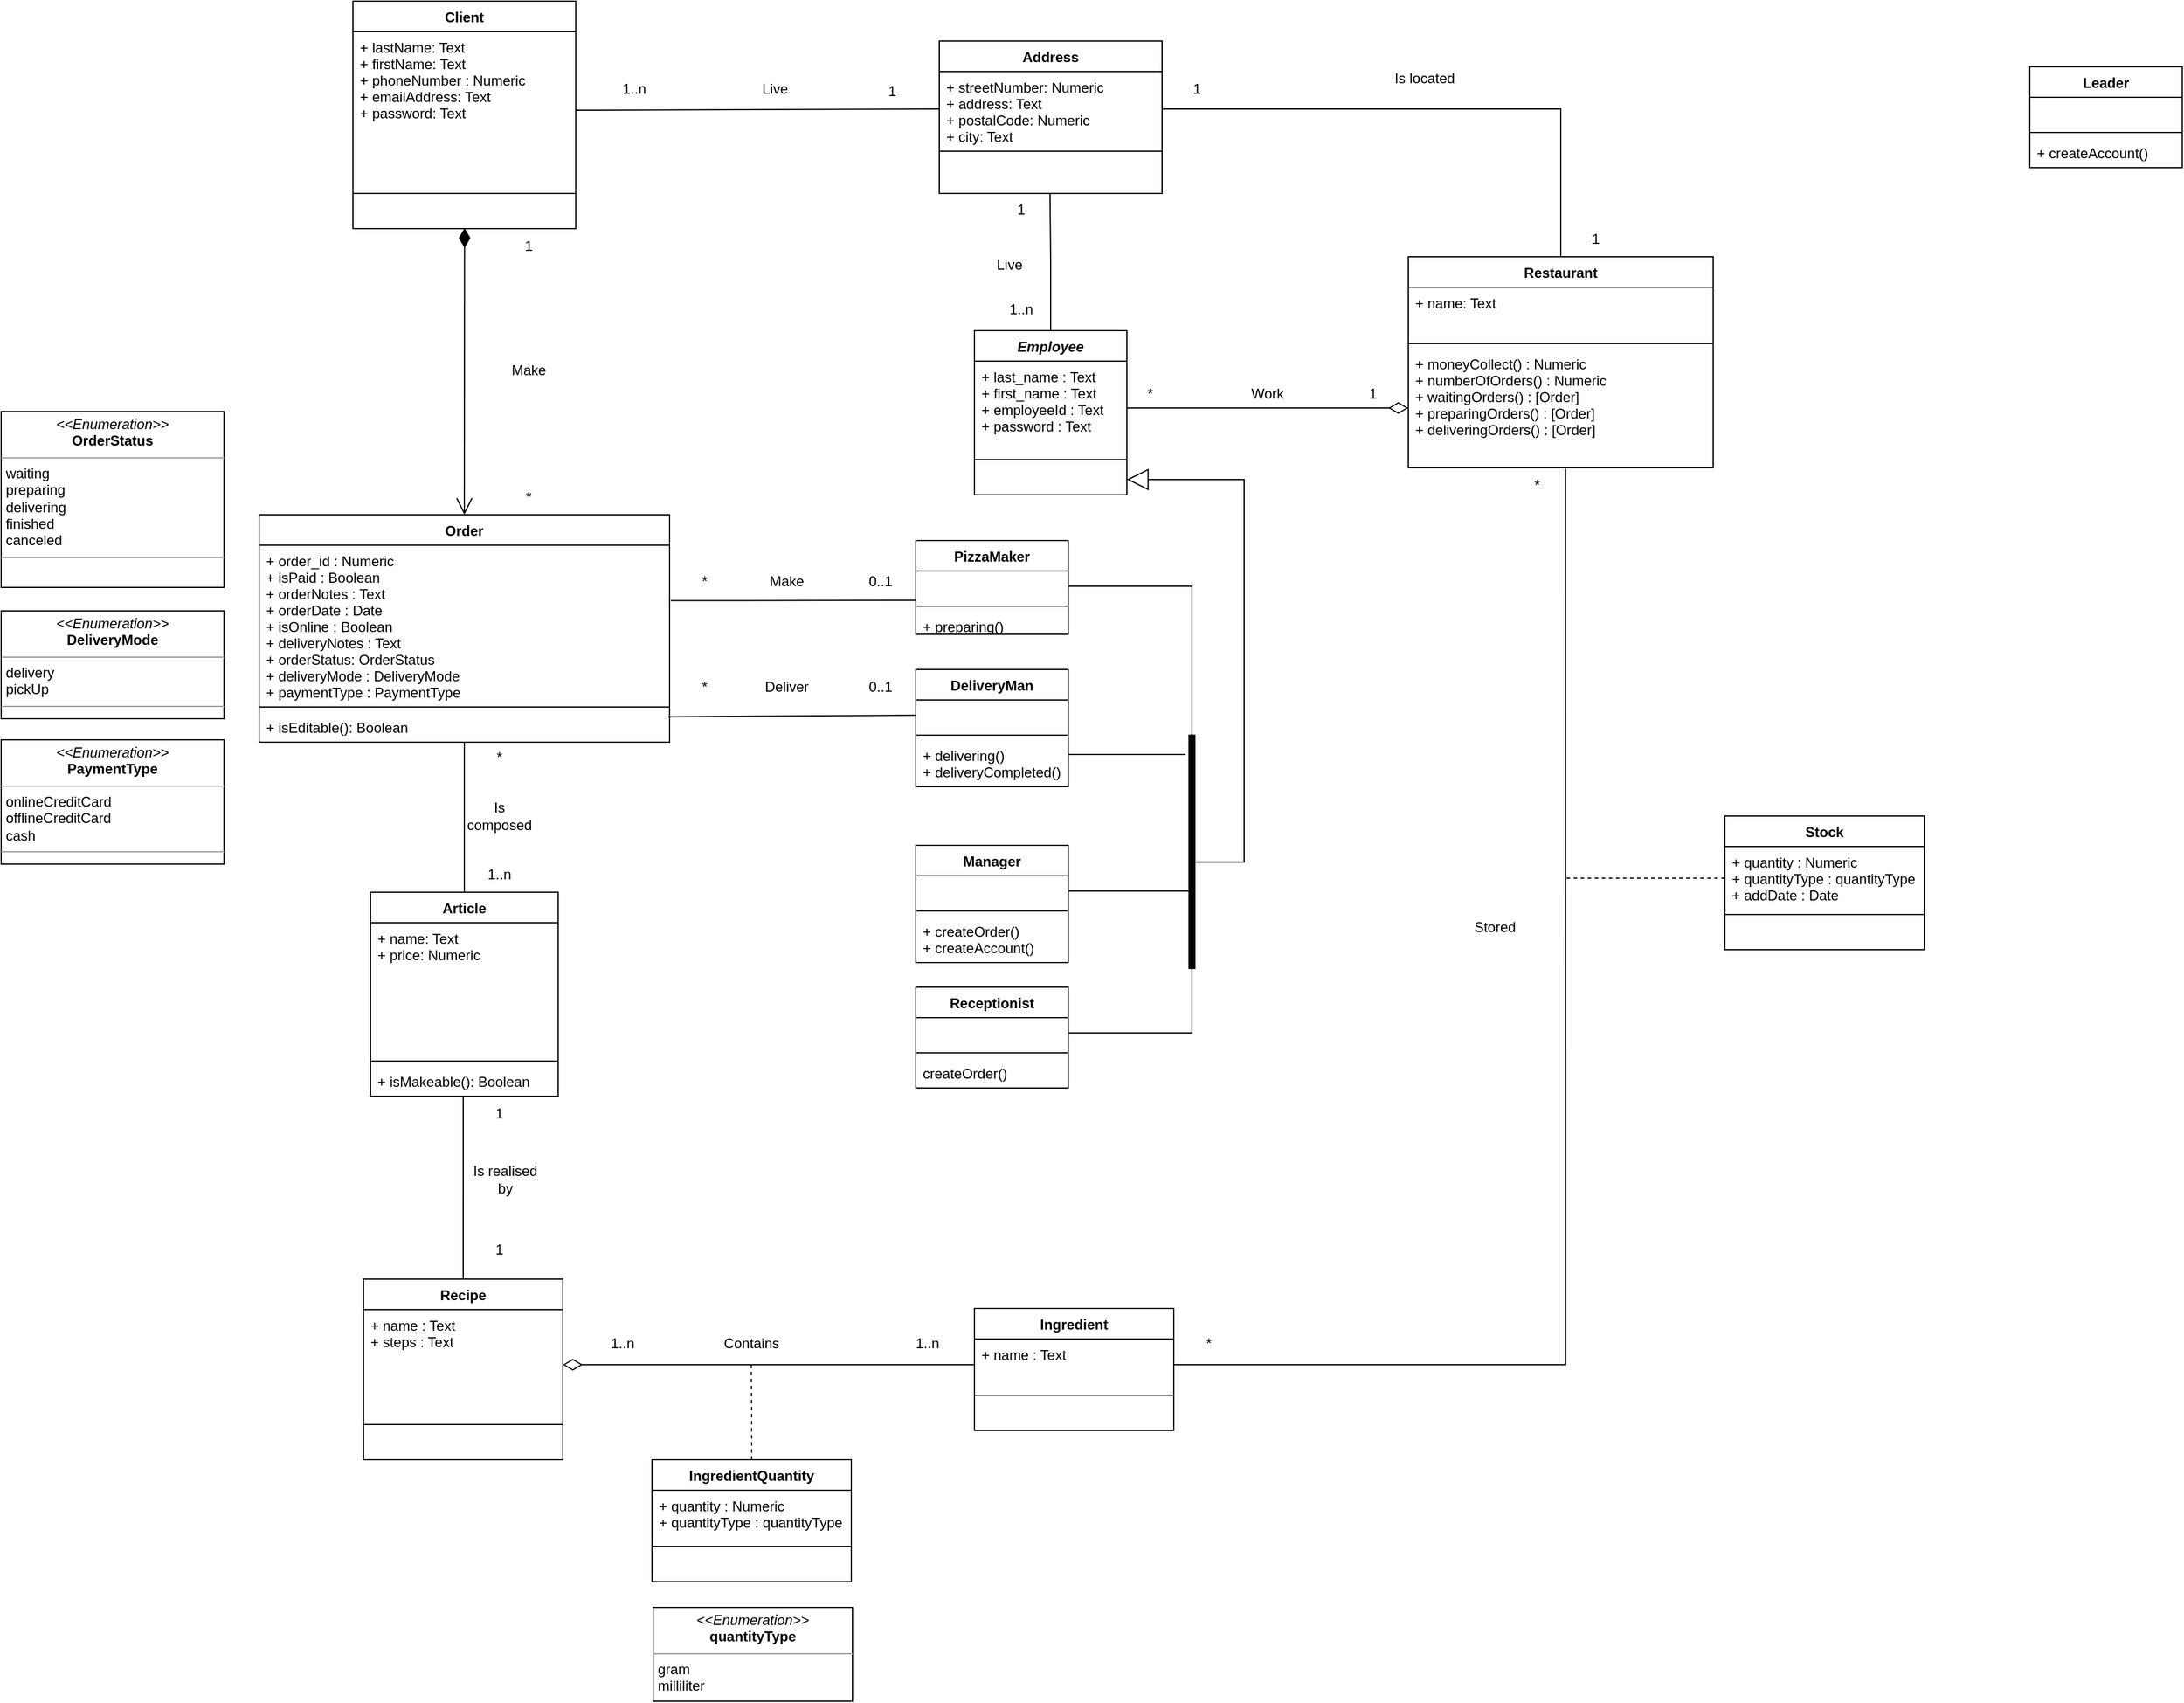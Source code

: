<mxfile version="20.0.1" type="device"><diagram id="C5RBs43oDa-KdzZeNtuy" name="Page-1"><mxGraphModel dx="2863" dy="882" grid="1" gridSize="10" guides="1" tooltips="1" connect="1" arrows="1" fold="1" page="1" pageScale="1" pageWidth="827" pageHeight="1169" math="0" shadow="0"><root><mxCell id="WIyWlLk6GJQsqaUBKTNV-0"/><mxCell id="WIyWlLk6GJQsqaUBKTNV-1" parent="WIyWlLk6GJQsqaUBKTNV-0"/><mxCell id="L6HkiHna0SKkY1BJr_QO-4" value="Client" style="swimlane;fontStyle=1;align=center;verticalAlign=top;childLayout=stackLayout;horizontal=1;startSize=26;horizontalStack=0;resizeParent=1;resizeParentMax=0;resizeLast=0;collapsible=1;marginBottom=0;" parent="WIyWlLk6GJQsqaUBKTNV-1" vertex="1"><mxGeometry x="-500" y="60" width="190" height="194" as="geometry"/></mxCell><mxCell id="L6HkiHna0SKkY1BJr_QO-5" value="+ lastName: Text&#10;+ firstName: Text&#10;+ phoneNumber : Numeric&#10;+ emailAddress: Text&#10;+ password: Text" style="text;strokeColor=none;fillColor=none;align=left;verticalAlign=top;spacingLeft=4;spacingRight=4;overflow=hidden;rotatable=0;points=[[0,0.5],[1,0.5]];portConstraint=eastwest;" parent="L6HkiHna0SKkY1BJr_QO-4" vertex="1"><mxGeometry y="26" width="190" height="134" as="geometry"/></mxCell><mxCell id="L6HkiHna0SKkY1BJr_QO-6" value="" style="line;strokeWidth=1;fillColor=none;align=left;verticalAlign=middle;spacingTop=-1;spacingLeft=3;spacingRight=3;rotatable=0;labelPosition=right;points=[];portConstraint=eastwest;" parent="L6HkiHna0SKkY1BJr_QO-4" vertex="1"><mxGeometry y="160" width="190" height="8" as="geometry"/></mxCell><mxCell id="L6HkiHna0SKkY1BJr_QO-7" value=" " style="text;strokeColor=none;fillColor=none;align=left;verticalAlign=top;spacingLeft=4;spacingRight=4;overflow=hidden;rotatable=0;points=[[0,0.5],[1,0.5]];portConstraint=eastwest;" parent="L6HkiHna0SKkY1BJr_QO-4" vertex="1"><mxGeometry y="168" width="190" height="26" as="geometry"/></mxCell><mxCell id="wjiaZ6hYXHKAFtMjPRDa-133" style="edgeStyle=orthogonalEdgeStyle;rounded=0;jumpSize=6;orthogonalLoop=1;jettySize=auto;html=1;exitX=0.5;exitY=0;exitDx=0;exitDy=0;entryX=0.497;entryY=0.994;entryDx=0;entryDy=0;entryPerimeter=0;endArrow=none;endFill=0;strokeWidth=1;" parent="WIyWlLk6GJQsqaUBKTNV-1" source="L6HkiHna0SKkY1BJr_QO-8" target="wjiaZ6hYXHKAFtMjPRDa-19" edge="1"><mxGeometry relative="1" as="geometry"/></mxCell><mxCell id="L6HkiHna0SKkY1BJr_QO-8" value="Employee" style="swimlane;fontStyle=3;align=center;verticalAlign=top;childLayout=stackLayout;horizontal=1;startSize=26;horizontalStack=0;resizeParent=1;resizeParentMax=0;resizeLast=0;collapsible=1;marginBottom=0;" parent="WIyWlLk6GJQsqaUBKTNV-1" vertex="1"><mxGeometry x="30" y="341" width="130" height="140" as="geometry"><mxRectangle x="340" y="87" width="80" height="26" as="alternateBounds"/></mxGeometry></mxCell><mxCell id="L6HkiHna0SKkY1BJr_QO-9" value="+ last_name : Text&#10;+ first_name : Text&#10;+ employeeId : Text&#10;+ password : Text" style="text;strokeColor=none;fillColor=none;align=left;verticalAlign=top;spacingLeft=4;spacingRight=4;overflow=hidden;rotatable=0;points=[[0,0.5],[1,0.5]];portConstraint=eastwest;" parent="L6HkiHna0SKkY1BJr_QO-8" vertex="1"><mxGeometry y="26" width="130" height="80" as="geometry"/></mxCell><mxCell id="L6HkiHna0SKkY1BJr_QO-10" value="" style="line;strokeWidth=1;fillColor=none;align=left;verticalAlign=middle;spacingTop=-1;spacingLeft=3;spacingRight=3;rotatable=0;labelPosition=right;points=[];portConstraint=eastwest;" parent="L6HkiHna0SKkY1BJr_QO-8" vertex="1"><mxGeometry y="106" width="130" height="8" as="geometry"/></mxCell><mxCell id="L6HkiHna0SKkY1BJr_QO-11" value=" " style="text;strokeColor=none;fillColor=none;align=left;verticalAlign=top;spacingLeft=4;spacingRight=4;overflow=hidden;rotatable=0;points=[[0,0.5],[1,0.5]];portConstraint=eastwest;" parent="L6HkiHna0SKkY1BJr_QO-8" vertex="1"><mxGeometry y="114" width="130" height="26" as="geometry"/></mxCell><mxCell id="L6HkiHna0SKkY1BJr_QO-12" value="Order" style="swimlane;fontStyle=1;align=center;verticalAlign=top;childLayout=stackLayout;horizontal=1;startSize=26;horizontalStack=0;resizeParent=1;resizeParentMax=0;resizeLast=0;collapsible=1;marginBottom=0;" parent="WIyWlLk6GJQsqaUBKTNV-1" vertex="1"><mxGeometry x="-580" y="498" width="350" height="194" as="geometry"/></mxCell><mxCell id="L6HkiHna0SKkY1BJr_QO-13" value="+ order_id : Numeric&#10;+ isPaid : Boolean&#10;+ orderNotes : Text&#10;+ orderDate : Date&#10;+ isOnline : Boolean&#10;+ deliveryNotes : Text&#10;+ orderStatus: OrderStatus&#10;+ deliveryMode : DeliveryMode&#10;+ paymentType : PaymentType" style="text;strokeColor=none;fillColor=none;align=left;verticalAlign=top;spacingLeft=4;spacingRight=4;overflow=hidden;rotatable=0;points=[[0,0.5],[1,0.5]];portConstraint=eastwest;" parent="L6HkiHna0SKkY1BJr_QO-12" vertex="1"><mxGeometry y="26" width="350" height="134" as="geometry"/></mxCell><mxCell id="L6HkiHna0SKkY1BJr_QO-14" value="" style="line;strokeWidth=1;fillColor=none;align=left;verticalAlign=middle;spacingTop=-1;spacingLeft=3;spacingRight=3;rotatable=0;labelPosition=right;points=[];portConstraint=eastwest;" parent="L6HkiHna0SKkY1BJr_QO-12" vertex="1"><mxGeometry y="160" width="350" height="8" as="geometry"/></mxCell><mxCell id="L6HkiHna0SKkY1BJr_QO-15" value="+ isEditable(): Boolean" style="text;strokeColor=none;fillColor=none;align=left;verticalAlign=top;spacingLeft=4;spacingRight=4;overflow=hidden;rotatable=0;points=[[0,0.5],[1,0.5]];portConstraint=eastwest;" parent="L6HkiHna0SKkY1BJr_QO-12" vertex="1"><mxGeometry y="168" width="350" height="26" as="geometry"/></mxCell><mxCell id="L6HkiHna0SKkY1BJr_QO-20" value="Article" style="swimlane;fontStyle=1;align=center;verticalAlign=top;childLayout=stackLayout;horizontal=1;startSize=26;horizontalStack=0;resizeParent=1;resizeParentMax=0;resizeLast=0;collapsible=1;marginBottom=0;" parent="WIyWlLk6GJQsqaUBKTNV-1" vertex="1"><mxGeometry x="-485" y="820" width="160" height="174" as="geometry"/></mxCell><mxCell id="L6HkiHna0SKkY1BJr_QO-21" value="+ name: Text&#10;+ price: Numeric" style="text;strokeColor=none;fillColor=none;align=left;verticalAlign=top;spacingLeft=4;spacingRight=4;overflow=hidden;rotatable=0;points=[[0,0.5],[1,0.5]];portConstraint=eastwest;" parent="L6HkiHna0SKkY1BJr_QO-20" vertex="1"><mxGeometry y="26" width="160" height="114" as="geometry"/></mxCell><mxCell id="L6HkiHna0SKkY1BJr_QO-22" value="" style="line;strokeWidth=1;fillColor=none;align=left;verticalAlign=middle;spacingTop=-1;spacingLeft=3;spacingRight=3;rotatable=0;labelPosition=right;points=[];portConstraint=eastwest;" parent="L6HkiHna0SKkY1BJr_QO-20" vertex="1"><mxGeometry y="140" width="160" height="8" as="geometry"/></mxCell><mxCell id="L6HkiHna0SKkY1BJr_QO-23" value="+ isMakeable(): Boolean" style="text;strokeColor=none;fillColor=none;align=left;verticalAlign=top;spacingLeft=4;spacingRight=4;overflow=hidden;rotatable=0;points=[[0,0.5],[1,0.5]];portConstraint=eastwest;" parent="L6HkiHna0SKkY1BJr_QO-20" vertex="1"><mxGeometry y="148" width="160" height="26" as="geometry"/></mxCell><mxCell id="wjiaZ6hYXHKAFtMjPRDa-124" style="edgeStyle=orthogonalEdgeStyle;rounded=0;jumpSize=6;orthogonalLoop=1;jettySize=auto;html=1;exitX=0.5;exitY=0;exitDx=0;exitDy=0;entryX=1;entryY=0.5;entryDx=0;entryDy=0;endArrow=none;endFill=0;strokeWidth=1;" parent="WIyWlLk6GJQsqaUBKTNV-1" source="L6HkiHna0SKkY1BJr_QO-24" target="wjiaZ6hYXHKAFtMjPRDa-17" edge="1"><mxGeometry relative="1" as="geometry"/></mxCell><mxCell id="L6HkiHna0SKkY1BJr_QO-24" value="Restaurant" style="swimlane;fontStyle=1;align=center;verticalAlign=top;childLayout=stackLayout;horizontal=1;startSize=26;horizontalStack=0;resizeParent=1;resizeParentMax=0;resizeLast=0;collapsible=1;marginBottom=0;" parent="WIyWlLk6GJQsqaUBKTNV-1" vertex="1"><mxGeometry x="400" y="278" width="260" height="180" as="geometry"/></mxCell><mxCell id="L6HkiHna0SKkY1BJr_QO-25" value="+ name: Text" style="text;strokeColor=none;fillColor=none;align=left;verticalAlign=top;spacingLeft=4;spacingRight=4;overflow=hidden;rotatable=0;points=[[0,0.5],[1,0.5]];portConstraint=eastwest;" parent="L6HkiHna0SKkY1BJr_QO-24" vertex="1"><mxGeometry y="26" width="260" height="44" as="geometry"/></mxCell><mxCell id="L6HkiHna0SKkY1BJr_QO-26" value="" style="line;strokeWidth=1;fillColor=none;align=left;verticalAlign=middle;spacingTop=-1;spacingLeft=3;spacingRight=3;rotatable=0;labelPosition=right;points=[];portConstraint=eastwest;" parent="L6HkiHna0SKkY1BJr_QO-24" vertex="1"><mxGeometry y="70" width="260" height="8" as="geometry"/></mxCell><mxCell id="L6HkiHna0SKkY1BJr_QO-27" value="+ moneyCollect() : Numeric&#10;+ numberOfOrders() : Numeric&#10;+ waitingOrders() : [Order]&#10;+ preparingOrders() : [Order]&#10;+ deliveringOrders() : [Order]" style="text;strokeColor=none;fillColor=none;align=left;verticalAlign=top;spacingLeft=4;spacingRight=4;overflow=hidden;rotatable=0;points=[[0,0.5],[1,0.5]];portConstraint=eastwest;" parent="L6HkiHna0SKkY1BJr_QO-24" vertex="1"><mxGeometry y="78" width="260" height="102" as="geometry"/></mxCell><mxCell id="L6HkiHna0SKkY1BJr_QO-32" value="PizzaMaker" style="swimlane;fontStyle=1;align=center;verticalAlign=top;childLayout=stackLayout;horizontal=1;startSize=26;horizontalStack=0;resizeParent=1;resizeParentMax=0;resizeLast=0;collapsible=1;marginBottom=0;" parent="WIyWlLk6GJQsqaUBKTNV-1" vertex="1"><mxGeometry x="-20" y="520" width="130" height="80" as="geometry"/></mxCell><mxCell id="L6HkiHna0SKkY1BJr_QO-33" value=" " style="text;strokeColor=none;fillColor=none;align=left;verticalAlign=top;spacingLeft=4;spacingRight=4;overflow=hidden;rotatable=0;points=[[0,0.5],[1,0.5]];portConstraint=eastwest;" parent="L6HkiHna0SKkY1BJr_QO-32" vertex="1"><mxGeometry y="26" width="130" height="26" as="geometry"/></mxCell><mxCell id="L6HkiHna0SKkY1BJr_QO-34" value="" style="line;strokeWidth=1;fillColor=none;align=left;verticalAlign=middle;spacingTop=-1;spacingLeft=3;spacingRight=3;rotatable=0;labelPosition=right;points=[];portConstraint=eastwest;" parent="L6HkiHna0SKkY1BJr_QO-32" vertex="1"><mxGeometry y="52" width="130" height="8" as="geometry"/></mxCell><mxCell id="L6HkiHna0SKkY1BJr_QO-35" value="+ preparing()" style="text;strokeColor=none;fillColor=none;align=left;verticalAlign=top;spacingLeft=4;spacingRight=4;overflow=hidden;rotatable=0;points=[[0,0.5],[1,0.5]];portConstraint=eastwest;" parent="L6HkiHna0SKkY1BJr_QO-32" vertex="1"><mxGeometry y="60" width="130" height="20" as="geometry"/></mxCell><mxCell id="L6HkiHna0SKkY1BJr_QO-36" value="Receptionist" style="swimlane;fontStyle=1;align=center;verticalAlign=top;childLayout=stackLayout;horizontal=1;startSize=26;horizontalStack=0;resizeParent=1;resizeParentMax=0;resizeLast=0;collapsible=1;marginBottom=0;" parent="WIyWlLk6GJQsqaUBKTNV-1" vertex="1"><mxGeometry x="-20" y="901" width="130" height="86" as="geometry"/></mxCell><mxCell id="L6HkiHna0SKkY1BJr_QO-37" value=" " style="text;strokeColor=none;fillColor=none;align=left;verticalAlign=top;spacingLeft=4;spacingRight=4;overflow=hidden;rotatable=0;points=[[0,0.5],[1,0.5]];portConstraint=eastwest;" parent="L6HkiHna0SKkY1BJr_QO-36" vertex="1"><mxGeometry y="26" width="130" height="26" as="geometry"/></mxCell><mxCell id="L6HkiHna0SKkY1BJr_QO-38" value="" style="line;strokeWidth=1;fillColor=none;align=left;verticalAlign=middle;spacingTop=-1;spacingLeft=3;spacingRight=3;rotatable=0;labelPosition=right;points=[];portConstraint=eastwest;" parent="L6HkiHna0SKkY1BJr_QO-36" vertex="1"><mxGeometry y="52" width="130" height="8" as="geometry"/></mxCell><mxCell id="L6HkiHna0SKkY1BJr_QO-39" value="createOrder()" style="text;strokeColor=none;fillColor=none;align=left;verticalAlign=top;spacingLeft=4;spacingRight=4;overflow=hidden;rotatable=0;points=[[0,0.5],[1,0.5]];portConstraint=eastwest;" parent="L6HkiHna0SKkY1BJr_QO-36" vertex="1"><mxGeometry y="60" width="130" height="26" as="geometry"/></mxCell><mxCell id="L6HkiHna0SKkY1BJr_QO-40" value="DeliveryMan" style="swimlane;fontStyle=1;align=center;verticalAlign=top;childLayout=stackLayout;horizontal=1;startSize=26;horizontalStack=0;resizeParent=1;resizeParentMax=0;resizeLast=0;collapsible=1;marginBottom=0;" parent="WIyWlLk6GJQsqaUBKTNV-1" vertex="1"><mxGeometry x="-20" y="630" width="130" height="100" as="geometry"/></mxCell><mxCell id="L6HkiHna0SKkY1BJr_QO-41" value=" " style="text;strokeColor=none;fillColor=none;align=left;verticalAlign=top;spacingLeft=4;spacingRight=4;overflow=hidden;rotatable=0;points=[[0,0.5],[1,0.5]];portConstraint=eastwest;" parent="L6HkiHna0SKkY1BJr_QO-40" vertex="1"><mxGeometry y="26" width="130" height="26" as="geometry"/></mxCell><mxCell id="L6HkiHna0SKkY1BJr_QO-42" value="" style="line;strokeWidth=1;fillColor=none;align=left;verticalAlign=middle;spacingTop=-1;spacingLeft=3;spacingRight=3;rotatable=0;labelPosition=right;points=[];portConstraint=eastwest;" parent="L6HkiHna0SKkY1BJr_QO-40" vertex="1"><mxGeometry y="52" width="130" height="8" as="geometry"/></mxCell><mxCell id="L6HkiHna0SKkY1BJr_QO-43" value="+ delivering()&#10;+ deliveryCompleted()" style="text;strokeColor=none;fillColor=none;align=left;verticalAlign=top;spacingLeft=4;spacingRight=4;overflow=hidden;rotatable=0;points=[[0,0.5],[1,0.5]];portConstraint=eastwest;" parent="L6HkiHna0SKkY1BJr_QO-40" vertex="1"><mxGeometry y="60" width="130" height="40" as="geometry"/></mxCell><mxCell id="L6HkiHna0SKkY1BJr_QO-44" value="Manager" style="swimlane;fontStyle=1;align=center;verticalAlign=top;childLayout=stackLayout;horizontal=1;startSize=26;horizontalStack=0;resizeParent=1;resizeParentMax=0;resizeLast=0;collapsible=1;marginBottom=0;" parent="WIyWlLk6GJQsqaUBKTNV-1" vertex="1"><mxGeometry x="-20" y="780" width="130" height="100" as="geometry"/></mxCell><mxCell id="L6HkiHna0SKkY1BJr_QO-45" value=" " style="text;strokeColor=none;fillColor=none;align=left;verticalAlign=top;spacingLeft=4;spacingRight=4;overflow=hidden;rotatable=0;points=[[0,0.5],[1,0.5]];portConstraint=eastwest;" parent="L6HkiHna0SKkY1BJr_QO-44" vertex="1"><mxGeometry y="26" width="130" height="26" as="geometry"/></mxCell><mxCell id="L6HkiHna0SKkY1BJr_QO-46" value="" style="line;strokeWidth=1;fillColor=none;align=left;verticalAlign=middle;spacingTop=-1;spacingLeft=3;spacingRight=3;rotatable=0;labelPosition=right;points=[];portConstraint=eastwest;" parent="L6HkiHna0SKkY1BJr_QO-44" vertex="1"><mxGeometry y="52" width="130" height="8" as="geometry"/></mxCell><mxCell id="L6HkiHna0SKkY1BJr_QO-47" value="+ createOrder()&#10;+ createAccount()" style="text;strokeColor=none;fillColor=none;align=left;verticalAlign=top;spacingLeft=4;spacingRight=4;overflow=hidden;rotatable=0;points=[[0,0.5],[1,0.5]];portConstraint=eastwest;" parent="L6HkiHna0SKkY1BJr_QO-44" vertex="1"><mxGeometry y="60" width="130" height="40" as="geometry"/></mxCell><mxCell id="wjiaZ6hYXHKAFtMjPRDa-65" style="edgeStyle=orthogonalEdgeStyle;rounded=0;orthogonalLoop=1;jettySize=auto;html=1;exitX=0.5;exitY=0;exitDx=0;exitDy=0;entryX=0.494;entryY=1.038;entryDx=0;entryDy=0;entryPerimeter=0;endArrow=none;endFill=0;" parent="WIyWlLk6GJQsqaUBKTNV-1" source="wjiaZ6hYXHKAFtMjPRDa-12" target="L6HkiHna0SKkY1BJr_QO-23" edge="1"><mxGeometry relative="1" as="geometry"/></mxCell><mxCell id="wjiaZ6hYXHKAFtMjPRDa-12" value="Recipe" style="swimlane;fontStyle=1;align=center;verticalAlign=top;childLayout=stackLayout;horizontal=1;startSize=26;horizontalStack=0;resizeParent=1;resizeParentMax=0;resizeLast=0;collapsible=1;marginBottom=0;" parent="WIyWlLk6GJQsqaUBKTNV-1" vertex="1"><mxGeometry x="-491" y="1150" width="170" height="154" as="geometry"/></mxCell><mxCell id="wjiaZ6hYXHKAFtMjPRDa-13" value="+ name : Text&#10;+ steps : Text" style="text;strokeColor=none;fillColor=none;align=left;verticalAlign=top;spacingLeft=4;spacingRight=4;overflow=hidden;rotatable=0;points=[[0,0.5],[1,0.5]];portConstraint=eastwest;" parent="wjiaZ6hYXHKAFtMjPRDa-12" vertex="1"><mxGeometry y="26" width="170" height="94" as="geometry"/></mxCell><mxCell id="wjiaZ6hYXHKAFtMjPRDa-14" value="" style="line;strokeWidth=1;fillColor=none;align=left;verticalAlign=middle;spacingTop=-1;spacingLeft=3;spacingRight=3;rotatable=0;labelPosition=right;points=[];portConstraint=eastwest;" parent="wjiaZ6hYXHKAFtMjPRDa-12" vertex="1"><mxGeometry y="120" width="170" height="8" as="geometry"/></mxCell><mxCell id="wjiaZ6hYXHKAFtMjPRDa-15" value=" " style="text;strokeColor=none;fillColor=none;align=left;verticalAlign=top;spacingLeft=4;spacingRight=4;overflow=hidden;rotatable=0;points=[[0,0.5],[1,0.5]];portConstraint=eastwest;" parent="wjiaZ6hYXHKAFtMjPRDa-12" vertex="1"><mxGeometry y="128" width="170" height="26" as="geometry"/></mxCell><mxCell id="wjiaZ6hYXHKAFtMjPRDa-16" value="Address" style="swimlane;fontStyle=1;align=center;verticalAlign=top;childLayout=stackLayout;horizontal=1;startSize=26;horizontalStack=0;resizeParent=1;resizeParentMax=0;resizeLast=0;collapsible=1;marginBottom=0;" parent="WIyWlLk6GJQsqaUBKTNV-1" vertex="1"><mxGeometry y="94" width="190" height="130" as="geometry"/></mxCell><mxCell id="wjiaZ6hYXHKAFtMjPRDa-17" value="+ streetNumber: Numeric&#10;+ address: Text&#10;+ postalCode: Numeric&#10;+ city: Text" style="text;strokeColor=none;fillColor=none;align=left;verticalAlign=top;spacingLeft=4;spacingRight=4;overflow=hidden;rotatable=0;points=[[0,0.5],[1,0.5]];portConstraint=eastwest;" parent="wjiaZ6hYXHKAFtMjPRDa-16" vertex="1"><mxGeometry y="26" width="190" height="64" as="geometry"/></mxCell><mxCell id="wjiaZ6hYXHKAFtMjPRDa-18" value="" style="line;strokeWidth=1;fillColor=none;align=left;verticalAlign=middle;spacingTop=-1;spacingLeft=3;spacingRight=3;rotatable=0;labelPosition=right;points=[];portConstraint=eastwest;" parent="wjiaZ6hYXHKAFtMjPRDa-16" vertex="1"><mxGeometry y="90" width="190" height="8" as="geometry"/></mxCell><mxCell id="wjiaZ6hYXHKAFtMjPRDa-19" value=" " style="text;strokeColor=none;fillColor=none;align=left;verticalAlign=top;spacingLeft=4;spacingRight=4;overflow=hidden;rotatable=0;points=[[0,0.5],[1,0.5]];portConstraint=eastwest;" parent="wjiaZ6hYXHKAFtMjPRDa-16" vertex="1"><mxGeometry y="98" width="190" height="32" as="geometry"/></mxCell><mxCell id="wjiaZ6hYXHKAFtMjPRDa-21" value="" style="endArrow=none;html=1;rounded=0;entryX=1;entryY=0.5;entryDx=0;entryDy=0;exitX=0;exitY=0.5;exitDx=0;exitDy=0;" parent="WIyWlLk6GJQsqaUBKTNV-1" source="wjiaZ6hYXHKAFtMjPRDa-17" target="L6HkiHna0SKkY1BJr_QO-5" edge="1"><mxGeometry width="50" height="50" relative="1" as="geometry"><mxPoint x="240" y="360" as="sourcePoint"/><mxPoint x="290" y="310" as="targetPoint"/></mxGeometry></mxCell><mxCell id="wjiaZ6hYXHKAFtMjPRDa-27" value="Is located" style="text;html=1;strokeColor=none;fillColor=none;align=center;verticalAlign=middle;whiteSpace=wrap;rounded=0;" parent="WIyWlLk6GJQsqaUBKTNV-1" vertex="1"><mxGeometry x="384" y="111" width="60" height="30" as="geometry"/></mxCell><mxCell id="wjiaZ6hYXHKAFtMjPRDa-28" value="1" style="text;html=1;strokeColor=none;fillColor=none;align=center;verticalAlign=middle;whiteSpace=wrap;rounded=0;" parent="WIyWlLk6GJQsqaUBKTNV-1" vertex="1"><mxGeometry x="530" y="248" width="60" height="30" as="geometry"/></mxCell><mxCell id="wjiaZ6hYXHKAFtMjPRDa-29" value="1" style="text;html=1;strokeColor=none;fillColor=none;align=center;verticalAlign=middle;whiteSpace=wrap;rounded=0;" parent="WIyWlLk6GJQsqaUBKTNV-1" vertex="1"><mxGeometry x="40" y="222.5" width="60" height="30" as="geometry"/></mxCell><mxCell id="wjiaZ6hYXHKAFtMjPRDa-30" value="Live" style="text;html=1;strokeColor=none;fillColor=none;align=center;verticalAlign=middle;whiteSpace=wrap;rounded=0;" parent="WIyWlLk6GJQsqaUBKTNV-1" vertex="1"><mxGeometry x="-170" y="120" width="60" height="30" as="geometry"/></mxCell><mxCell id="wjiaZ6hYXHKAFtMjPRDa-31" value="1..n" style="text;html=1;strokeColor=none;fillColor=none;align=center;verticalAlign=middle;whiteSpace=wrap;rounded=0;" parent="WIyWlLk6GJQsqaUBKTNV-1" vertex="1"><mxGeometry x="-290" y="120" width="60" height="30" as="geometry"/></mxCell><mxCell id="wjiaZ6hYXHKAFtMjPRDa-32" value="1" style="text;html=1;strokeColor=none;fillColor=none;align=center;verticalAlign=middle;whiteSpace=wrap;rounded=0;" parent="WIyWlLk6GJQsqaUBKTNV-1" vertex="1"><mxGeometry x="-70" y="122" width="60" height="30" as="geometry"/></mxCell><mxCell id="wjiaZ6hYXHKAFtMjPRDa-33" value="1..n" style="text;html=1;strokeColor=none;fillColor=none;align=center;verticalAlign=middle;whiteSpace=wrap;rounded=0;" parent="WIyWlLk6GJQsqaUBKTNV-1" vertex="1"><mxGeometry x="40" y="307.5" width="60" height="30" as="geometry"/></mxCell><mxCell id="wjiaZ6hYXHKAFtMjPRDa-34" value="Live" style="text;html=1;strokeColor=none;fillColor=none;align=center;verticalAlign=middle;whiteSpace=wrap;rounded=0;" parent="WIyWlLk6GJQsqaUBKTNV-1" vertex="1"><mxGeometry x="30" y="270" width="60" height="30" as="geometry"/></mxCell><mxCell id="wjiaZ6hYXHKAFtMjPRDa-52" value="Make" style="text;html=1;strokeColor=none;fillColor=none;align=center;verticalAlign=middle;whiteSpace=wrap;rounded=0;" parent="WIyWlLk6GJQsqaUBKTNV-1" vertex="1"><mxGeometry x="-380" y="360" width="60" height="30" as="geometry"/></mxCell><mxCell id="wjiaZ6hYXHKAFtMjPRDa-53" value="1" style="text;html=1;strokeColor=none;fillColor=none;align=center;verticalAlign=middle;whiteSpace=wrap;rounded=0;" parent="WIyWlLk6GJQsqaUBKTNV-1" vertex="1"><mxGeometry x="-380" y="254" width="60" height="30" as="geometry"/></mxCell><mxCell id="wjiaZ6hYXHKAFtMjPRDa-54" value="*" style="text;html=1;strokeColor=none;fillColor=none;align=center;verticalAlign=middle;whiteSpace=wrap;rounded=0;" parent="WIyWlLk6GJQsqaUBKTNV-1" vertex="1"><mxGeometry x="-380" y="468" width="60" height="30" as="geometry"/></mxCell><mxCell id="wjiaZ6hYXHKAFtMjPRDa-67" value="Is realised by" style="text;html=1;strokeColor=none;fillColor=none;align=center;verticalAlign=middle;whiteSpace=wrap;rounded=0;" parent="WIyWlLk6GJQsqaUBKTNV-1" vertex="1"><mxGeometry x="-400" y="1050" width="60" height="30" as="geometry"/></mxCell><mxCell id="wjiaZ6hYXHKAFtMjPRDa-68" value="1" style="text;html=1;strokeColor=none;fillColor=none;align=center;verticalAlign=middle;whiteSpace=wrap;rounded=0;" parent="WIyWlLk6GJQsqaUBKTNV-1" vertex="1"><mxGeometry x="-405" y="1110" width="60" height="30" as="geometry"/></mxCell><mxCell id="wjiaZ6hYXHKAFtMjPRDa-69" value="1" style="text;html=1;strokeColor=none;fillColor=none;align=center;verticalAlign=middle;whiteSpace=wrap;rounded=0;" parent="WIyWlLk6GJQsqaUBKTNV-1" vertex="1"><mxGeometry x="-405" y="994" width="60" height="30" as="geometry"/></mxCell><mxCell id="wjiaZ6hYXHKAFtMjPRDa-73" value="Is composed" style="text;html=1;strokeColor=none;fillColor=none;align=center;verticalAlign=middle;whiteSpace=wrap;rounded=0;" parent="WIyWlLk6GJQsqaUBKTNV-1" vertex="1"><mxGeometry x="-405" y="740" width="60" height="30" as="geometry"/></mxCell><mxCell id="wjiaZ6hYXHKAFtMjPRDa-74" value="1..n" style="text;html=1;strokeColor=none;fillColor=none;align=center;verticalAlign=middle;whiteSpace=wrap;rounded=0;" parent="WIyWlLk6GJQsqaUBKTNV-1" vertex="1"><mxGeometry x="-405" y="790" width="60" height="30" as="geometry"/></mxCell><mxCell id="wjiaZ6hYXHKAFtMjPRDa-75" value="*" style="text;html=1;strokeColor=none;fillColor=none;align=center;verticalAlign=middle;whiteSpace=wrap;rounded=0;" parent="WIyWlLk6GJQsqaUBKTNV-1" vertex="1"><mxGeometry x="-405" y="690" width="60" height="30" as="geometry"/></mxCell><mxCell id="wjiaZ6hYXHKAFtMjPRDa-76" value="" style="endArrow=open;html=1;endSize=12;startArrow=diamondThin;startSize=14;startFill=1;align=left;verticalAlign=bottom;rounded=0;exitX=0.501;exitY=0.982;exitDx=0;exitDy=0;exitPerimeter=0;entryX=0.5;entryY=0;entryDx=0;entryDy=0;jumpSize=6;strokeWidth=1;" parent="WIyWlLk6GJQsqaUBKTNV-1" source="L6HkiHna0SKkY1BJr_QO-7" target="L6HkiHna0SKkY1BJr_QO-12" edge="1"><mxGeometry x="-1" y="3" relative="1" as="geometry"><mxPoint x="-300" y="330" as="sourcePoint"/><mxPoint x="-400" y="480" as="targetPoint"/></mxGeometry></mxCell><mxCell id="wjiaZ6hYXHKAFtMjPRDa-77" value="" style="endArrow=none;html=1;endSize=12;startArrow=none;startSize=14;startFill=0;edgeStyle=orthogonalEdgeStyle;align=left;verticalAlign=bottom;rounded=0;strokeWidth=1;jumpSize=6;exitX=0.5;exitY=0;exitDx=0;exitDy=0;entryX=0.5;entryY=1;entryDx=0;entryDy=0;endFill=0;" parent="WIyWlLk6GJQsqaUBKTNV-1" source="L6HkiHna0SKkY1BJr_QO-20" target="L6HkiHna0SKkY1BJr_QO-12" edge="1"><mxGeometry x="-1" y="3" relative="1" as="geometry"><mxPoint x="-290" y="720" as="sourcePoint"/><mxPoint x="-190" y="720" as="targetPoint"/></mxGeometry></mxCell><mxCell id="wjiaZ6hYXHKAFtMjPRDa-79" value="Ingredient" style="swimlane;fontStyle=1;align=center;verticalAlign=top;childLayout=stackLayout;horizontal=1;startSize=26;horizontalStack=0;resizeParent=1;resizeParentMax=0;resizeLast=0;collapsible=1;marginBottom=0;" parent="WIyWlLk6GJQsqaUBKTNV-1" vertex="1"><mxGeometry x="30" y="1175" width="170" height="104" as="geometry"/></mxCell><mxCell id="wjiaZ6hYXHKAFtMjPRDa-80" value="+ name : Text" style="text;strokeColor=none;fillColor=none;align=left;verticalAlign=top;spacingLeft=4;spacingRight=4;overflow=hidden;rotatable=0;points=[[0,0.5],[1,0.5]];portConstraint=eastwest;" parent="wjiaZ6hYXHKAFtMjPRDa-79" vertex="1"><mxGeometry y="26" width="170" height="44" as="geometry"/></mxCell><mxCell id="wjiaZ6hYXHKAFtMjPRDa-81" value="" style="line;strokeWidth=1;fillColor=none;align=left;verticalAlign=middle;spacingTop=-1;spacingLeft=3;spacingRight=3;rotatable=0;labelPosition=right;points=[];portConstraint=eastwest;" parent="wjiaZ6hYXHKAFtMjPRDa-79" vertex="1"><mxGeometry y="70" width="170" height="8" as="geometry"/></mxCell><mxCell id="wjiaZ6hYXHKAFtMjPRDa-82" value=" " style="text;strokeColor=none;fillColor=none;align=left;verticalAlign=top;spacingLeft=4;spacingRight=4;overflow=hidden;rotatable=0;points=[[0,0.5],[1,0.5]];portConstraint=eastwest;" parent="wjiaZ6hYXHKAFtMjPRDa-79" vertex="1"><mxGeometry y="78" width="170" height="26" as="geometry"/></mxCell><mxCell id="wjiaZ6hYXHKAFtMjPRDa-87" value="Contains" style="text;html=1;strokeColor=none;fillColor=none;align=center;verticalAlign=middle;whiteSpace=wrap;rounded=0;" parent="WIyWlLk6GJQsqaUBKTNV-1" vertex="1"><mxGeometry x="-190" y="1190" width="60" height="30" as="geometry"/></mxCell><mxCell id="wjiaZ6hYXHKAFtMjPRDa-88" value="1..n" style="text;html=1;strokeColor=none;fillColor=none;align=center;verticalAlign=middle;whiteSpace=wrap;rounded=0;" parent="WIyWlLk6GJQsqaUBKTNV-1" vertex="1"><mxGeometry x="-40" y="1190" width="60" height="30" as="geometry"/></mxCell><mxCell id="wjiaZ6hYXHKAFtMjPRDa-89" value="1..n" style="text;html=1;strokeColor=none;fillColor=none;align=center;verticalAlign=middle;whiteSpace=wrap;rounded=0;" parent="WIyWlLk6GJQsqaUBKTNV-1" vertex="1"><mxGeometry x="-300" y="1190" width="60" height="30" as="geometry"/></mxCell><mxCell id="wjiaZ6hYXHKAFtMjPRDa-109" value="" style="shape=line;html=1;strokeWidth=6;strokeColor=#000000;direction=north;" parent="WIyWlLk6GJQsqaUBKTNV-1" vertex="1"><mxGeometry x="200" y="685.5" width="31" height="200" as="geometry"/></mxCell><mxCell id="wjiaZ6hYXHKAFtMjPRDa-123" style="edgeStyle=orthogonalEdgeStyle;rounded=0;jumpSize=6;orthogonalLoop=1;jettySize=auto;html=1;exitX=1;exitY=0.5;exitDx=0;exitDy=0;entryX=0.516;entryY=1.008;entryDx=0;entryDy=0;endArrow=none;endFill=0;strokeWidth=1;entryPerimeter=0;" parent="WIyWlLk6GJQsqaUBKTNV-1" source="wjiaZ6hYXHKAFtMjPRDa-80" target="L6HkiHna0SKkY1BJr_QO-27" edge="1"><mxGeometry relative="1" as="geometry"><mxPoint x="452" y="1223" as="targetPoint"/></mxGeometry></mxCell><mxCell id="wjiaZ6hYXHKAFtMjPRDa-128" value="" style="endArrow=block;endSize=16;endFill=0;html=1;rounded=0;strokeWidth=1;jumpSize=6;exitX=0.456;exitY=0.524;exitDx=0;exitDy=0;exitPerimeter=0;edgeStyle=orthogonalEdgeStyle;entryX=1;entryY=0.5;entryDx=0;entryDy=0;" parent="WIyWlLk6GJQsqaUBKTNV-1" source="wjiaZ6hYXHKAFtMjPRDa-109" target="L6HkiHna0SKkY1BJr_QO-11" edge="1"><mxGeometry width="160" relative="1" as="geometry"><mxPoint x="270.0" y="468.0" as="sourcePoint"/><mxPoint x="180" y="400" as="targetPoint"/><Array as="points"><mxPoint x="260" y="794"/><mxPoint x="260" y="468"/></Array></mxGeometry></mxCell><mxCell id="wjiaZ6hYXHKAFtMjPRDa-134" style="edgeStyle=orthogonalEdgeStyle;rounded=0;jumpSize=6;orthogonalLoop=1;jettySize=auto;html=1;exitX=1;exitY=0.5;exitDx=0;exitDy=0;entryX=0.75;entryY=0.5;entryDx=0;entryDy=0;entryPerimeter=0;endArrow=none;endFill=0;strokeWidth=1;" parent="WIyWlLk6GJQsqaUBKTNV-1" source="L6HkiHna0SKkY1BJr_QO-33" target="wjiaZ6hYXHKAFtMjPRDa-109" edge="1"><mxGeometry relative="1" as="geometry"/></mxCell><mxCell id="wjiaZ6hYXHKAFtMjPRDa-137" style="edgeStyle=orthogonalEdgeStyle;rounded=0;jumpSize=6;orthogonalLoop=1;jettySize=auto;html=1;exitX=1;exitY=0.5;exitDx=0;exitDy=0;entryX=0;entryY=0.5;entryDx=0;entryDy=0;entryPerimeter=0;endArrow=none;endFill=0;strokeWidth=1;" parent="WIyWlLk6GJQsqaUBKTNV-1" source="L6HkiHna0SKkY1BJr_QO-37" target="wjiaZ6hYXHKAFtMjPRDa-109" edge="1"><mxGeometry relative="1" as="geometry"/></mxCell><mxCell id="wjiaZ6hYXHKAFtMjPRDa-140" style="edgeStyle=orthogonalEdgeStyle;rounded=0;jumpSize=6;orthogonalLoop=1;jettySize=auto;html=1;exitX=1;exitY=0.5;exitDx=0;exitDy=0;entryX=0.086;entryY=0.486;entryDx=0;entryDy=0;entryPerimeter=0;endArrow=none;endFill=0;strokeWidth=1;" parent="WIyWlLk6GJQsqaUBKTNV-1" source="L6HkiHna0SKkY1BJr_QO-45" target="wjiaZ6hYXHKAFtMjPRDa-109" edge="1"><mxGeometry relative="1" as="geometry"><Array as="points"><mxPoint x="215" y="819"/></Array></mxGeometry></mxCell><mxCell id="wjiaZ6hYXHKAFtMjPRDa-142" style="edgeStyle=orthogonalEdgeStyle;rounded=0;jumpSize=6;orthogonalLoop=1;jettySize=auto;html=1;exitX=1;exitY=0.5;exitDx=0;exitDy=0;endArrow=none;endFill=0;strokeWidth=1;" parent="WIyWlLk6GJQsqaUBKTNV-1" source="L6HkiHna0SKkY1BJr_QO-43" edge="1"><mxGeometry relative="1" as="geometry"><mxPoint x="210" y="702.471" as="targetPoint"/><Array as="points"><mxPoint x="110" y="702"/></Array></mxGeometry></mxCell><mxCell id="0aHXeG6EL-YgBHQtPfnZ-0" value="1" style="text;html=1;strokeColor=none;fillColor=none;align=center;verticalAlign=middle;whiteSpace=wrap;rounded=0;" parent="WIyWlLk6GJQsqaUBKTNV-1" vertex="1"><mxGeometry x="190" y="120" width="60" height="30" as="geometry"/></mxCell><mxCell id="0aHXeG6EL-YgBHQtPfnZ-5" style="edgeStyle=none;rounded=0;orthogonalLoop=1;jettySize=auto;html=1;exitX=1.003;exitY=0.353;exitDx=0;exitDy=0;entryX=0;entryY=0.962;entryDx=0;entryDy=0;entryPerimeter=0;endArrow=none;endFill=0;exitPerimeter=0;" parent="WIyWlLk6GJQsqaUBKTNV-1" source="L6HkiHna0SKkY1BJr_QO-13" target="L6HkiHna0SKkY1BJr_QO-33" edge="1"><mxGeometry relative="1" as="geometry"/></mxCell><mxCell id="0aHXeG6EL-YgBHQtPfnZ-6" value="Make" style="text;html=1;strokeColor=none;fillColor=none;align=center;verticalAlign=middle;whiteSpace=wrap;rounded=0;" parent="WIyWlLk6GJQsqaUBKTNV-1" vertex="1"><mxGeometry x="-160" y="540" width="60" height="30" as="geometry"/></mxCell><mxCell id="0aHXeG6EL-YgBHQtPfnZ-7" value="*" style="text;html=1;strokeColor=none;fillColor=none;align=center;verticalAlign=middle;whiteSpace=wrap;rounded=0;" parent="WIyWlLk6GJQsqaUBKTNV-1" vertex="1"><mxGeometry x="-230" y="540" width="60" height="30" as="geometry"/></mxCell><mxCell id="0aHXeG6EL-YgBHQtPfnZ-8" value="0..1" style="text;html=1;strokeColor=none;fillColor=none;align=center;verticalAlign=middle;whiteSpace=wrap;rounded=0;" parent="WIyWlLk6GJQsqaUBKTNV-1" vertex="1"><mxGeometry x="-80" y="540" width="60" height="30" as="geometry"/></mxCell><mxCell id="0aHXeG6EL-YgBHQtPfnZ-9" style="edgeStyle=none;rounded=0;orthogonalLoop=1;jettySize=auto;html=1;exitX=0;exitY=0.5;exitDx=0;exitDy=0;entryX=0.997;entryY=0.166;entryDx=0;entryDy=0;endArrow=none;endFill=0;entryPerimeter=0;" parent="WIyWlLk6GJQsqaUBKTNV-1" source="L6HkiHna0SKkY1BJr_QO-41" target="L6HkiHna0SKkY1BJr_QO-15" edge="1"><mxGeometry relative="1" as="geometry"/></mxCell><mxCell id="0aHXeG6EL-YgBHQtPfnZ-10" value="Deliver" style="text;html=1;strokeColor=none;fillColor=none;align=center;verticalAlign=middle;whiteSpace=wrap;rounded=0;" parent="WIyWlLk6GJQsqaUBKTNV-1" vertex="1"><mxGeometry x="-160" y="630" width="60" height="30" as="geometry"/></mxCell><mxCell id="0aHXeG6EL-YgBHQtPfnZ-11" value="*" style="text;html=1;strokeColor=none;fillColor=none;align=center;verticalAlign=middle;whiteSpace=wrap;rounded=0;" parent="WIyWlLk6GJQsqaUBKTNV-1" vertex="1"><mxGeometry x="-230" y="630" width="60" height="30" as="geometry"/></mxCell><mxCell id="0aHXeG6EL-YgBHQtPfnZ-12" value="0..1" style="text;html=1;strokeColor=none;fillColor=none;align=center;verticalAlign=middle;whiteSpace=wrap;rounded=0;" parent="WIyWlLk6GJQsqaUBKTNV-1" vertex="1"><mxGeometry x="-80" y="630" width="60" height="30" as="geometry"/></mxCell><mxCell id="0aHXeG6EL-YgBHQtPfnZ-21" value="" style="endArrow=none;html=1;endSize=12;startArrow=diamondThin;startSize=14;startFill=0;edgeStyle=orthogonalEdgeStyle;align=left;verticalAlign=bottom;rounded=0;exitX=1;exitY=0.5;exitDx=0;exitDy=0;entryX=0;entryY=0.5;entryDx=0;entryDy=0;endFill=0;" parent="WIyWlLk6GJQsqaUBKTNV-1" source="wjiaZ6hYXHKAFtMjPRDa-13" target="wjiaZ6hYXHKAFtMjPRDa-80" edge="1"><mxGeometry x="-1" y="3" relative="1" as="geometry"><mxPoint x="-220" y="1275" as="sourcePoint"/><mxPoint x="-60" y="1275" as="targetPoint"/></mxGeometry></mxCell><mxCell id="wfCe67tkfpbwbDotmeJl-4" value="Stock" style="swimlane;fontStyle=1;align=center;verticalAlign=top;childLayout=stackLayout;horizontal=1;startSize=26;horizontalStack=0;resizeParent=1;resizeParentMax=0;resizeLast=0;collapsible=1;marginBottom=0;" parent="WIyWlLk6GJQsqaUBKTNV-1" vertex="1"><mxGeometry x="670" y="755" width="170" height="114" as="geometry"/></mxCell><mxCell id="wfCe67tkfpbwbDotmeJl-5" value="+ quantity : Numeric&#10;+ quantityType : quantityType&#10;+ addDate : Date" style="text;strokeColor=none;fillColor=none;align=left;verticalAlign=top;spacingLeft=4;spacingRight=4;overflow=hidden;rotatable=0;points=[[0,0.5],[1,0.5]];portConstraint=eastwest;" parent="wfCe67tkfpbwbDotmeJl-4" vertex="1"><mxGeometry y="26" width="170" height="54" as="geometry"/></mxCell><mxCell id="wfCe67tkfpbwbDotmeJl-6" value="" style="line;strokeWidth=1;fillColor=none;align=left;verticalAlign=middle;spacingTop=-1;spacingLeft=3;spacingRight=3;rotatable=0;labelPosition=right;points=[];portConstraint=eastwest;" parent="wfCe67tkfpbwbDotmeJl-4" vertex="1"><mxGeometry y="80" width="170" height="8" as="geometry"/></mxCell><mxCell id="wfCe67tkfpbwbDotmeJl-7" value=" " style="text;strokeColor=none;fillColor=none;align=left;verticalAlign=top;spacingLeft=4;spacingRight=4;overflow=hidden;rotatable=0;points=[[0,0.5],[1,0.5]];portConstraint=eastwest;" parent="wfCe67tkfpbwbDotmeJl-4" vertex="1"><mxGeometry y="88" width="170" height="26" as="geometry"/></mxCell><mxCell id="wfCe67tkfpbwbDotmeJl-8" value="Stored" style="text;html=1;strokeColor=none;fillColor=none;align=center;verticalAlign=middle;whiteSpace=wrap;rounded=0;" parent="WIyWlLk6GJQsqaUBKTNV-1" vertex="1"><mxGeometry x="444" y="835" width="60" height="30" as="geometry"/></mxCell><mxCell id="wfCe67tkfpbwbDotmeJl-9" value="*" style="text;html=1;strokeColor=none;fillColor=none;align=center;verticalAlign=middle;whiteSpace=wrap;rounded=0;" parent="WIyWlLk6GJQsqaUBKTNV-1" vertex="1"><mxGeometry x="480" y="458" width="60" height="30" as="geometry"/></mxCell><mxCell id="wfCe67tkfpbwbDotmeJl-10" value="*" style="text;html=1;strokeColor=none;fillColor=none;align=center;verticalAlign=middle;whiteSpace=wrap;rounded=0;" parent="WIyWlLk6GJQsqaUBKTNV-1" vertex="1"><mxGeometry x="200" y="1190" width="60" height="30" as="geometry"/></mxCell><mxCell id="wfCe67tkfpbwbDotmeJl-11" style="edgeStyle=orthogonalEdgeStyle;rounded=0;jumpSize=6;orthogonalLoop=1;jettySize=auto;html=1;exitX=0;exitY=0.5;exitDx=0;exitDy=0;endArrow=none;endFill=0;strokeWidth=1;dashed=1;" parent="WIyWlLk6GJQsqaUBKTNV-1" source="wfCe67tkfpbwbDotmeJl-5" edge="1"><mxGeometry relative="1" as="geometry"><mxPoint x="535" y="808" as="targetPoint"/><mxPoint x="665" y="808" as="sourcePoint"/></mxGeometry></mxCell><mxCell id="wfCe67tkfpbwbDotmeJl-23" style="edgeStyle=orthogonalEdgeStyle;rounded=0;jumpSize=6;orthogonalLoop=1;jettySize=auto;html=1;exitX=0.5;exitY=0;exitDx=0;exitDy=0;dashed=1;endArrow=none;endFill=0;strokeWidth=1;" parent="WIyWlLk6GJQsqaUBKTNV-1" source="wfCe67tkfpbwbDotmeJl-18" edge="1"><mxGeometry relative="1" as="geometry"><mxPoint x="-160.368" y="1220" as="targetPoint"/></mxGeometry></mxCell><mxCell id="wfCe67tkfpbwbDotmeJl-18" value="IngredientQuantity" style="swimlane;fontStyle=1;align=center;verticalAlign=top;childLayout=stackLayout;horizontal=1;startSize=26;horizontalStack=0;resizeParent=1;resizeParentMax=0;resizeLast=0;collapsible=1;marginBottom=0;" parent="WIyWlLk6GJQsqaUBKTNV-1" vertex="1"><mxGeometry x="-245" y="1304" width="170" height="104" as="geometry"/></mxCell><mxCell id="wfCe67tkfpbwbDotmeJl-19" value="+ quantity : Numeric&#10;+ quantityType : quantityType" style="text;strokeColor=none;fillColor=none;align=left;verticalAlign=top;spacingLeft=4;spacingRight=4;overflow=hidden;rotatable=0;points=[[0,0.5],[1,0.5]];portConstraint=eastwest;" parent="wfCe67tkfpbwbDotmeJl-18" vertex="1"><mxGeometry y="26" width="170" height="44" as="geometry"/></mxCell><mxCell id="wfCe67tkfpbwbDotmeJl-20" value="" style="line;strokeWidth=1;fillColor=none;align=left;verticalAlign=middle;spacingTop=-1;spacingLeft=3;spacingRight=3;rotatable=0;labelPosition=right;points=[];portConstraint=eastwest;" parent="wfCe67tkfpbwbDotmeJl-18" vertex="1"><mxGeometry y="70" width="170" height="8" as="geometry"/></mxCell><mxCell id="wfCe67tkfpbwbDotmeJl-21" value=" " style="text;strokeColor=none;fillColor=none;align=left;verticalAlign=top;spacingLeft=4;spacingRight=4;overflow=hidden;rotatable=0;points=[[0,0.5],[1,0.5]];portConstraint=eastwest;" parent="wfCe67tkfpbwbDotmeJl-18" vertex="1"><mxGeometry y="78" width="170" height="26" as="geometry"/></mxCell><mxCell id="wfCe67tkfpbwbDotmeJl-25" value="&lt;p style=&quot;margin:0px;margin-top:4px;text-align:center;&quot;&gt;&lt;i&gt;&amp;lt;&amp;lt;Enumeration&amp;gt;&amp;gt;&lt;/i&gt;&lt;br&gt;&lt;b&gt;DeliveryMode&lt;/b&gt;&lt;/p&gt;&lt;hr size=&quot;1&quot;&gt;&lt;p style=&quot;margin:0px;margin-left:4px;&quot;&gt;delivery&lt;/p&gt;&lt;p style=&quot;margin:0px;margin-left:4px;&quot;&gt;pickUp&lt;/p&gt;&lt;hr size=&quot;1&quot;&gt;&lt;p style=&quot;margin:0px;margin-left:4px;&quot;&gt;&lt;br&gt;&lt;/p&gt;" style="verticalAlign=top;align=left;overflow=fill;fontSize=12;fontFamily=Helvetica;html=1;strokeColor=#000000;" parent="WIyWlLk6GJQsqaUBKTNV-1" vertex="1"><mxGeometry x="-800" y="580" width="190" height="92" as="geometry"/></mxCell><mxCell id="wfCe67tkfpbwbDotmeJl-26" value="&lt;p style=&quot;margin:0px;margin-top:4px;text-align:center;&quot;&gt;&lt;i&gt;&amp;lt;&amp;lt;Enumeration&amp;gt;&amp;gt;&lt;/i&gt;&lt;br&gt;&lt;b&gt;OrderStatus&lt;/b&gt;&lt;/p&gt;&lt;hr size=&quot;1&quot;&gt;&lt;p style=&quot;margin:0px;margin-left:4px;&quot;&gt;waiting&lt;/p&gt;&lt;p style=&quot;margin:0px;margin-left:4px;&quot;&gt;preparing&lt;/p&gt;&lt;p style=&quot;margin:0px;margin-left:4px;&quot;&gt;delivering&lt;/p&gt;&lt;p style=&quot;margin:0px;margin-left:4px;&quot;&gt;finished&lt;/p&gt;&lt;p style=&quot;margin:0px;margin-left:4px;&quot;&gt;canceled&lt;/p&gt;&lt;hr size=&quot;1&quot;&gt;&lt;p style=&quot;margin:0px;margin-left:4px;&quot;&gt;&lt;br&gt;&lt;/p&gt;" style="verticalAlign=top;align=left;overflow=fill;fontSize=12;fontFamily=Helvetica;html=1;strokeColor=#000000;" parent="WIyWlLk6GJQsqaUBKTNV-1" vertex="1"><mxGeometry x="-800" y="410" width="190" height="150" as="geometry"/></mxCell><mxCell id="wfCe67tkfpbwbDotmeJl-27" value="&lt;p style=&quot;margin:0px;margin-top:4px;text-align:center;&quot;&gt;&lt;i&gt;&amp;lt;&amp;lt;Enumeration&amp;gt;&amp;gt;&lt;/i&gt;&lt;br&gt;&lt;b&gt;PaymentType&lt;/b&gt;&lt;/p&gt;&lt;hr size=&quot;1&quot;&gt;&lt;p style=&quot;margin:0px;margin-left:4px;&quot;&gt;onlineCreditCard&lt;/p&gt;&lt;p style=&quot;margin:0px;margin-left:4px;&quot;&gt;offlineCreditCard&lt;/p&gt;&lt;p style=&quot;margin:0px;margin-left:4px;&quot;&gt;cash&lt;/p&gt;&lt;hr size=&quot;1&quot;&gt;&lt;p style=&quot;margin:0px;margin-left:4px;&quot;&gt;&lt;br&gt;&lt;/p&gt;" style="verticalAlign=top;align=left;overflow=fill;fontSize=12;fontFamily=Helvetica;html=1;strokeColor=#000000;" parent="WIyWlLk6GJQsqaUBKTNV-1" vertex="1"><mxGeometry x="-800" y="690" width="190" height="106" as="geometry"/></mxCell><mxCell id="ZK75MeXpHqmeHO_4aaae-3" value="Work" style="text;html=1;strokeColor=none;fillColor=none;align=center;verticalAlign=middle;whiteSpace=wrap;rounded=0;" vertex="1" parent="WIyWlLk6GJQsqaUBKTNV-1"><mxGeometry x="250" y="380" width="60" height="30" as="geometry"/></mxCell><mxCell id="ZK75MeXpHqmeHO_4aaae-4" value="1" style="text;html=1;strokeColor=none;fillColor=none;align=center;verticalAlign=middle;whiteSpace=wrap;rounded=0;" vertex="1" parent="WIyWlLk6GJQsqaUBKTNV-1"><mxGeometry x="340" y="380" width="60" height="30" as="geometry"/></mxCell><mxCell id="ZK75MeXpHqmeHO_4aaae-5" value="*" style="text;html=1;strokeColor=none;fillColor=none;align=center;verticalAlign=middle;whiteSpace=wrap;rounded=0;" vertex="1" parent="WIyWlLk6GJQsqaUBKTNV-1"><mxGeometry x="150" y="380" width="60" height="30" as="geometry"/></mxCell><mxCell id="ZK75MeXpHqmeHO_4aaae-6" value="" style="endArrow=none;html=1;endSize=12;startArrow=diamondThin;startSize=14;startFill=0;edgeStyle=orthogonalEdgeStyle;align=left;verticalAlign=bottom;rounded=0;exitX=0;exitY=0.5;exitDx=0;exitDy=0;endFill=0;" edge="1" parent="WIyWlLk6GJQsqaUBKTNV-1" source="L6HkiHna0SKkY1BJr_QO-27" target="L6HkiHna0SKkY1BJr_QO-9"><mxGeometry x="-1" y="3" relative="1" as="geometry"><mxPoint x="380" y="554.5" as="sourcePoint"/><mxPoint x="599" y="554.5" as="targetPoint"/></mxGeometry></mxCell><mxCell id="ZK75MeXpHqmeHO_4aaae-7" value="Leader" style="swimlane;fontStyle=1;align=center;verticalAlign=top;childLayout=stackLayout;horizontal=1;startSize=26;horizontalStack=0;resizeParent=1;resizeParentMax=0;resizeLast=0;collapsible=1;marginBottom=0;" vertex="1" parent="WIyWlLk6GJQsqaUBKTNV-1"><mxGeometry x="930" y="116" width="130" height="86" as="geometry"/></mxCell><mxCell id="ZK75MeXpHqmeHO_4aaae-8" value=" " style="text;strokeColor=none;fillColor=none;align=left;verticalAlign=top;spacingLeft=4;spacingRight=4;overflow=hidden;rotatable=0;points=[[0,0.5],[1,0.5]];portConstraint=eastwest;" vertex="1" parent="ZK75MeXpHqmeHO_4aaae-7"><mxGeometry y="26" width="130" height="26" as="geometry"/></mxCell><mxCell id="ZK75MeXpHqmeHO_4aaae-9" value="" style="line;strokeWidth=1;fillColor=none;align=left;verticalAlign=middle;spacingTop=-1;spacingLeft=3;spacingRight=3;rotatable=0;labelPosition=right;points=[];portConstraint=eastwest;" vertex="1" parent="ZK75MeXpHqmeHO_4aaae-7"><mxGeometry y="52" width="130" height="8" as="geometry"/></mxCell><mxCell id="ZK75MeXpHqmeHO_4aaae-10" value="+ createAccount()" style="text;strokeColor=none;fillColor=none;align=left;verticalAlign=top;spacingLeft=4;spacingRight=4;overflow=hidden;rotatable=0;points=[[0,0.5],[1,0.5]];portConstraint=eastwest;" vertex="1" parent="ZK75MeXpHqmeHO_4aaae-7"><mxGeometry y="60" width="130" height="26" as="geometry"/></mxCell><mxCell id="ZK75MeXpHqmeHO_4aaae-11" value="&lt;p style=&quot;margin:0px;margin-top:4px;text-align:center;&quot;&gt;&lt;i&gt;&amp;lt;&amp;lt;Enumeration&amp;gt;&amp;gt;&lt;/i&gt;&lt;br&gt;&lt;b&gt;quantityType&lt;/b&gt;&lt;/p&gt;&lt;hr size=&quot;1&quot;&gt;&lt;p style=&quot;margin:0px;margin-left:4px;&quot;&gt;gram&lt;/p&gt;&lt;p style=&quot;margin:0px;margin-left:4px;&quot;&gt;milliliter&lt;/p&gt;&lt;p style=&quot;margin:0px;margin-left:4px;&quot;&gt;&lt;br&gt;&lt;/p&gt;&lt;p style=&quot;margin:0px;margin-left:4px;&quot;&gt;&lt;br&gt;&lt;/p&gt;&lt;p style=&quot;margin:0px;margin-left:4px;&quot;&gt;&lt;br&gt;&lt;/p&gt;&lt;hr size=&quot;1&quot;&gt;&lt;p style=&quot;margin:0px;margin-left:4px;&quot;&gt;&lt;br&gt;&lt;/p&gt;" style="verticalAlign=top;align=left;overflow=fill;fontSize=12;fontFamily=Helvetica;html=1;strokeColor=#000000;" vertex="1" parent="WIyWlLk6GJQsqaUBKTNV-1"><mxGeometry x="-244" y="1430" width="170" height="80" as="geometry"/></mxCell></root></mxGraphModel></diagram></mxfile>